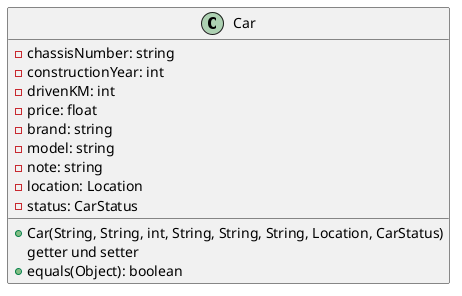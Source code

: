 @startuml
class Car {
    -chassisNumber: string
    -constructionYear: int
    -drivenKM: int
    -price: float
    -brand: string
    -model: string
    -note: string
    -location: Location
    -status: CarStatus
    +Car(String, String, int, String, String, String, Location, CarStatus)
    {method} getter und setter
    +equals(Object): boolean
}
@enduml